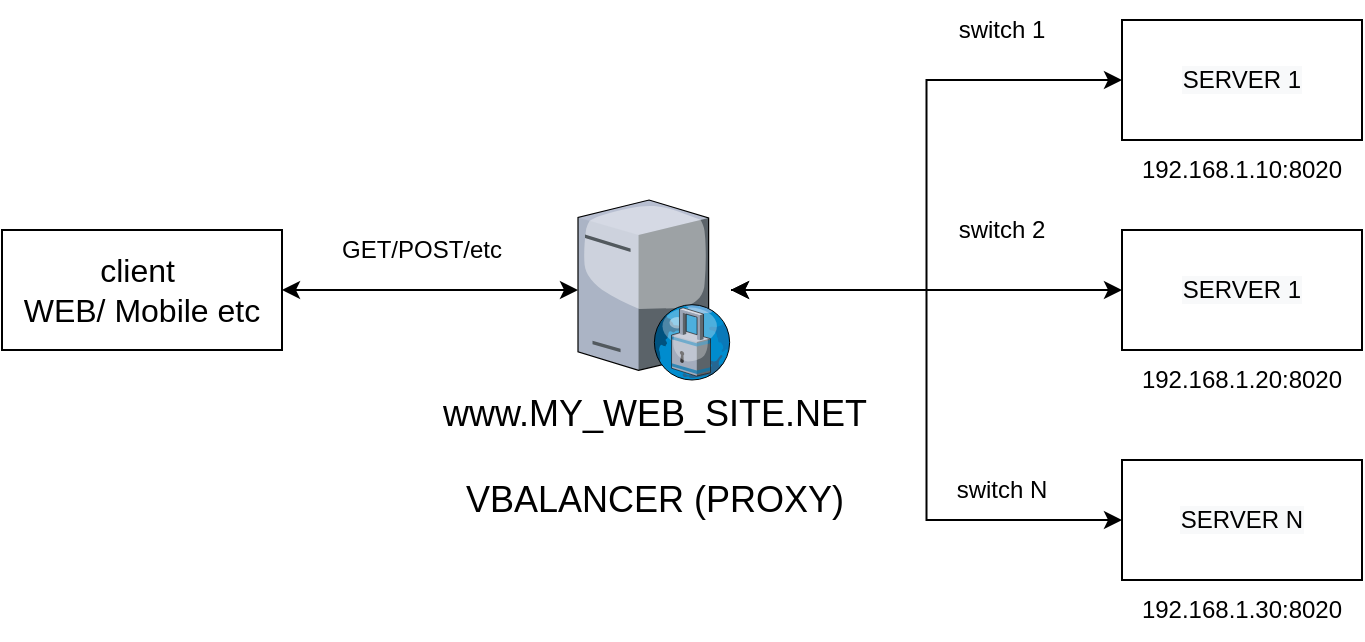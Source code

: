 <mxfile version="15.4.0" type="device"><diagram id="9bxhW4cfDHDwK9GDOhn_" name="Страница 1"><mxGraphModel dx="1422" dy="814" grid="1" gridSize="10" guides="1" tooltips="1" connect="1" arrows="1" fold="1" page="1" pageScale="1" pageWidth="827" pageHeight="1169" math="0" shadow="0"><root><mxCell id="0"/><mxCell id="1" parent="0"/><mxCell id="BNTzKFHA5RV9yKGiqaQw-1" value="&lt;font style=&quot;font-size: 16px&quot;&gt;client&amp;nbsp;&lt;br&gt;WEB/ Mobile etc&lt;br&gt;&lt;/font&gt;" style="rounded=0;whiteSpace=wrap;html=1;" vertex="1" parent="1"><mxGeometry x="50" y="275" width="140" height="60" as="geometry"/></mxCell><mxCell id="BNTzKFHA5RV9yKGiqaQw-3" value="&lt;font style=&quot;font-size: 18px&quot;&gt;www.MY_WEB_SITE.NET&lt;br&gt;&lt;br&gt;VBALANCER (PROXY)&lt;br&gt;&lt;br&gt;&lt;/font&gt;" style="verticalLabelPosition=bottom;sketch=0;aspect=fixed;html=1;verticalAlign=top;strokeColor=none;align=center;outlineConnect=0;shape=mxgraph.citrix.proxy_server;" vertex="1" parent="1"><mxGeometry x="338" y="260" width="76.5" height="90" as="geometry"/></mxCell><mxCell id="BNTzKFHA5RV9yKGiqaQw-7" value="&lt;span style=&quot;color: rgb(0 , 0 , 0) ; font-family: &amp;#34;helvetica&amp;#34; ; font-size: 12px ; font-style: normal ; font-weight: 400 ; letter-spacing: normal ; text-align: center ; text-indent: 0px ; text-transform: none ; word-spacing: 0px ; background-color: rgb(248 , 249 , 250) ; display: inline ; float: none&quot;&gt;SERVER 1&lt;/span&gt;" style="rounded=0;whiteSpace=wrap;html=1;" vertex="1" parent="1"><mxGeometry x="610" y="170" width="120" height="60" as="geometry"/></mxCell><mxCell id="BNTzKFHA5RV9yKGiqaQw-11" value="192.168.1.10:8020" style="text;html=1;strokeColor=none;fillColor=none;align=center;verticalAlign=middle;whiteSpace=wrap;rounded=0;" vertex="1" parent="1"><mxGeometry x="610" y="230" width="120" height="30" as="geometry"/></mxCell><mxCell id="BNTzKFHA5RV9yKGiqaQw-12" value="&lt;span style=&quot;color: rgb(0 , 0 , 0) ; font-family: &amp;#34;helvetica&amp;#34; ; font-size: 12px ; font-style: normal ; font-weight: 400 ; letter-spacing: normal ; text-align: center ; text-indent: 0px ; text-transform: none ; word-spacing: 0px ; background-color: rgb(248 , 249 , 250) ; display: inline ; float: none&quot;&gt;SERVER 1&lt;/span&gt;" style="rounded=0;whiteSpace=wrap;html=1;" vertex="1" parent="1"><mxGeometry x="610" y="275" width="120" height="60" as="geometry"/></mxCell><mxCell id="BNTzKFHA5RV9yKGiqaQw-13" value="192.168.1.20:8020" style="text;html=1;strokeColor=none;fillColor=none;align=center;verticalAlign=middle;whiteSpace=wrap;rounded=0;" vertex="1" parent="1"><mxGeometry x="610" y="335" width="120" height="30" as="geometry"/></mxCell><mxCell id="BNTzKFHA5RV9yKGiqaQw-14" value="&lt;span style=&quot;color: rgb(0 , 0 , 0) ; font-family: &amp;#34;helvetica&amp;#34; ; font-size: 12px ; font-style: normal ; font-weight: 400 ; letter-spacing: normal ; text-align: center ; text-indent: 0px ; text-transform: none ; word-spacing: 0px ; background-color: rgb(248 , 249 , 250) ; display: inline ; float: none&quot;&gt;SERVER N&lt;/span&gt;" style="rounded=0;whiteSpace=wrap;html=1;" vertex="1" parent="1"><mxGeometry x="610" y="390" width="120" height="60" as="geometry"/></mxCell><mxCell id="BNTzKFHA5RV9yKGiqaQw-15" value="192.168.1.30:8020" style="text;html=1;strokeColor=none;fillColor=none;align=center;verticalAlign=middle;whiteSpace=wrap;rounded=0;" vertex="1" parent="1"><mxGeometry x="610" y="450" width="120" height="30" as="geometry"/></mxCell><mxCell id="BNTzKFHA5RV9yKGiqaQw-16" value="" style="endArrow=classic;startArrow=classic;html=1;rounded=0;edgeStyle=orthogonalEdgeStyle;exitX=1;exitY=0.5;exitDx=0;exitDy=0;" edge="1" parent="1" source="BNTzKFHA5RV9yKGiqaQw-1" target="BNTzKFHA5RV9yKGiqaQw-3"><mxGeometry width="50" height="50" relative="1" as="geometry"><mxPoint x="200" y="420" as="sourcePoint"/><mxPoint x="250" y="370" as="targetPoint"/></mxGeometry></mxCell><mxCell id="BNTzKFHA5RV9yKGiqaQw-24" value="" style="endArrow=classic;html=1;rounded=0;edgeStyle=orthogonalEdgeStyle;entryX=0;entryY=0.5;entryDx=0;entryDy=0;" edge="1" parent="1" source="BNTzKFHA5RV9yKGiqaQw-3" target="BNTzKFHA5RV9yKGiqaQw-7"><mxGeometry width="50" height="50" relative="1" as="geometry"><mxPoint x="380" y="160" as="sourcePoint"/><mxPoint x="430" y="110" as="targetPoint"/></mxGeometry></mxCell><mxCell id="BNTzKFHA5RV9yKGiqaQw-25" value="" style="endArrow=classic;startArrow=classic;html=1;rounded=0;edgeStyle=orthogonalEdgeStyle;entryX=0;entryY=0.5;entryDx=0;entryDy=0;" edge="1" parent="1" source="BNTzKFHA5RV9yKGiqaQw-3" target="BNTzKFHA5RV9yKGiqaQw-12"><mxGeometry width="50" height="50" relative="1" as="geometry"><mxPoint x="440" y="550" as="sourcePoint"/><mxPoint x="490" y="500" as="targetPoint"/></mxGeometry></mxCell><mxCell id="BNTzKFHA5RV9yKGiqaQw-26" value="" style="endArrow=classic;startArrow=classic;html=1;rounded=0;edgeStyle=orthogonalEdgeStyle;entryX=0;entryY=0.5;entryDx=0;entryDy=0;" edge="1" parent="1" source="BNTzKFHA5RV9yKGiqaQw-3" target="BNTzKFHA5RV9yKGiqaQw-14"><mxGeometry width="50" height="50" relative="1" as="geometry"><mxPoint x="420" y="560" as="sourcePoint"/><mxPoint x="470" y="510" as="targetPoint"/></mxGeometry></mxCell><mxCell id="BNTzKFHA5RV9yKGiqaQw-27" value="switch 1" style="text;html=1;strokeColor=none;fillColor=none;align=center;verticalAlign=middle;whiteSpace=wrap;rounded=0;" vertex="1" parent="1"><mxGeometry x="520" y="160" width="60" height="30" as="geometry"/></mxCell><mxCell id="BNTzKFHA5RV9yKGiqaQw-28" value="switch 2" style="text;html=1;strokeColor=none;fillColor=none;align=center;verticalAlign=middle;whiteSpace=wrap;rounded=0;" vertex="1" parent="1"><mxGeometry x="520" y="260" width="60" height="30" as="geometry"/></mxCell><mxCell id="BNTzKFHA5RV9yKGiqaQw-29" value="switch N" style="text;html=1;strokeColor=none;fillColor=none;align=center;verticalAlign=middle;whiteSpace=wrap;rounded=0;" vertex="1" parent="1"><mxGeometry x="520" y="390" width="60" height="30" as="geometry"/></mxCell><mxCell id="BNTzKFHA5RV9yKGiqaQw-32" value="GET/POST/etc" style="text;html=1;strokeColor=none;fillColor=none;align=center;verticalAlign=middle;whiteSpace=wrap;rounded=0;" vertex="1" parent="1"><mxGeometry x="230" y="270" width="60" height="30" as="geometry"/></mxCell></root></mxGraphModel></diagram></mxfile>